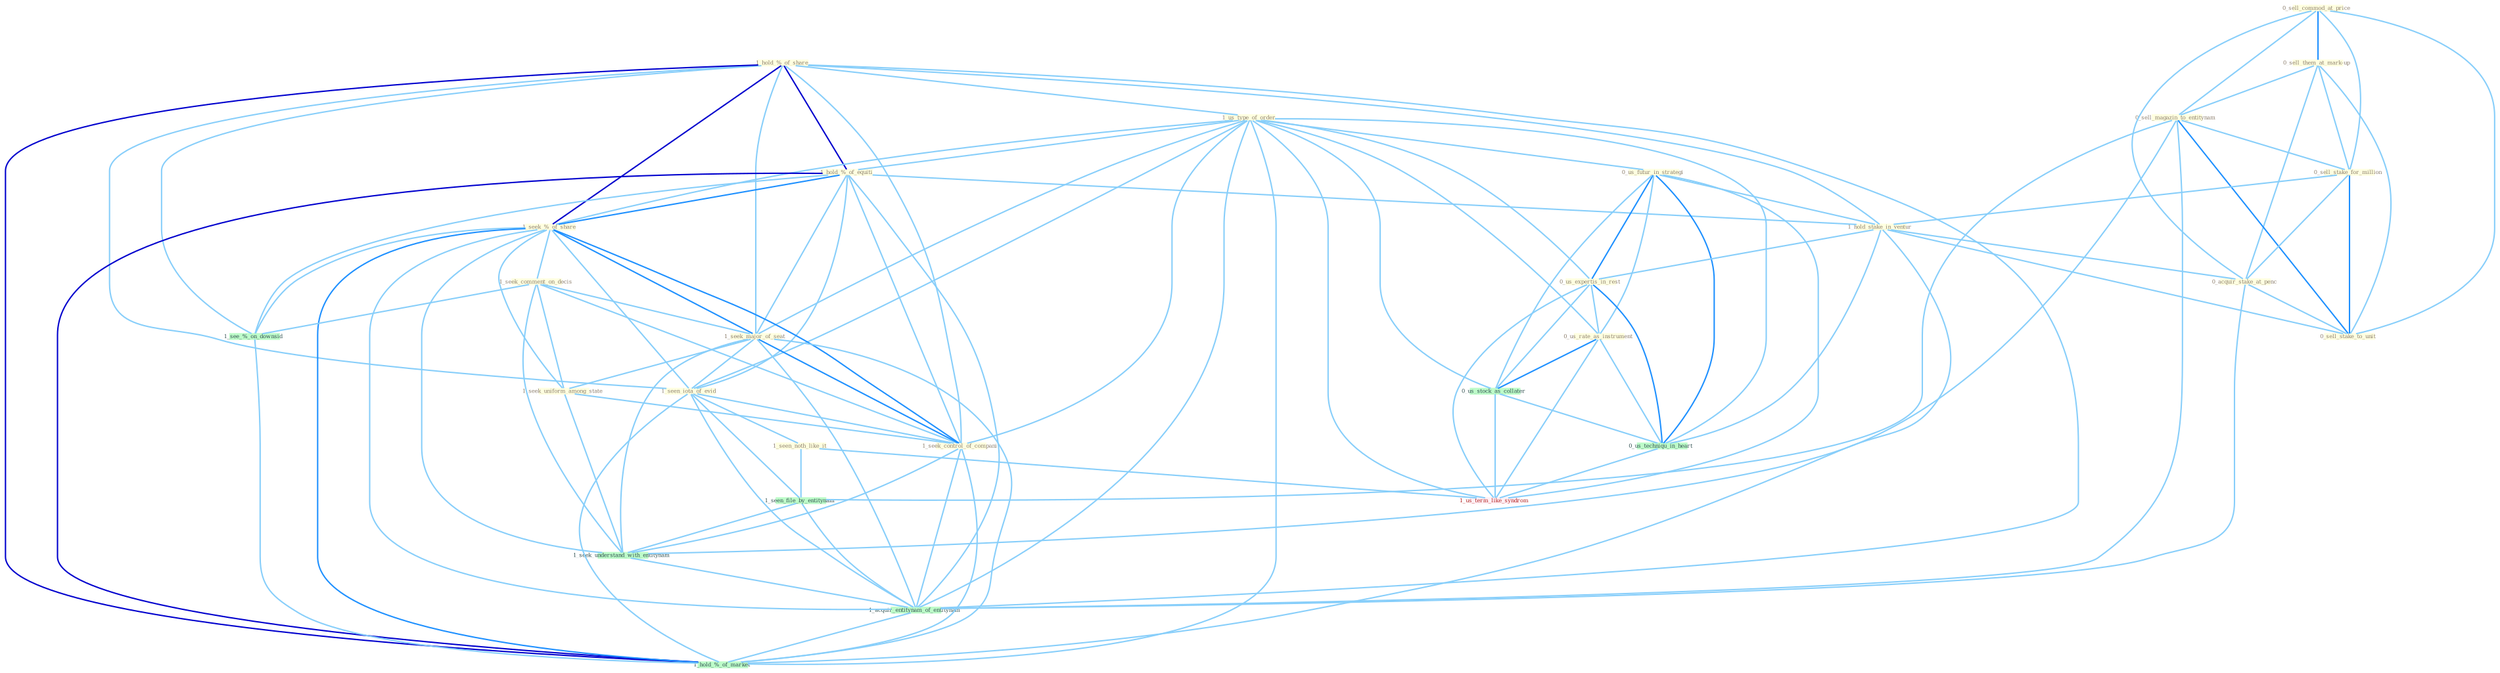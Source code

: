 Graph G{ 
    node
    [shape=polygon,style=filled,width=.5,height=.06,color="#BDFCC9",fixedsize=true,fontsize=4,
    fontcolor="#2f4f4f"];
    {node
    [color="#ffffe0", fontcolor="#8b7d6b"] "1_hold_%_of_share " "1_us_type_of_order " "1_hold_%_of_equiti " "1_seek_%_of_share " "0_sell_commod_at_price " "1_seek_comment_on_decis " "0_sell_them_at_mark-up " "0_us_futur_in_strategi " "1_seek_major_of_seat " "0_sell_magazin_to_entitynam " "1_seen_iota_of_evid " "0_sell_stake_for_million " "1_seek_uniform_among_state " "1_hold_stake_in_ventur " "1_seen_noth_like_it " "0_acquir_stake_at_penc " "0_us_expertis_in_rest " "0_sell_stake_to_unit " "1_seek_control_of_compani " "0_us_rate_as_instrument "}
{node [color="#fff0f5", fontcolor="#b22222"] "1_us_term_like_syndrom "}
edge [color="#B0E2FF"];

	"1_hold_%_of_share " -- "1_us_type_of_order " [w="1", color="#87cefa" ];
	"1_hold_%_of_share " -- "1_hold_%_of_equiti " [w="3", color="#0000cd" , len=0.6];
	"1_hold_%_of_share " -- "1_seek_%_of_share " [w="3", color="#0000cd" , len=0.6];
	"1_hold_%_of_share " -- "1_seek_major_of_seat " [w="1", color="#87cefa" ];
	"1_hold_%_of_share " -- "1_seen_iota_of_evid " [w="1", color="#87cefa" ];
	"1_hold_%_of_share " -- "1_hold_stake_in_ventur " [w="1", color="#87cefa" ];
	"1_hold_%_of_share " -- "1_seek_control_of_compani " [w="1", color="#87cefa" ];
	"1_hold_%_of_share " -- "1_acquir_entitynam_of_entitynam " [w="1", color="#87cefa" ];
	"1_hold_%_of_share " -- "1_see_%_on_downsid " [w="1", color="#87cefa" ];
	"1_hold_%_of_share " -- "1_hold_%_of_market " [w="3", color="#0000cd" , len=0.6];
	"1_us_type_of_order " -- "1_hold_%_of_equiti " [w="1", color="#87cefa" ];
	"1_us_type_of_order " -- "1_seek_%_of_share " [w="1", color="#87cefa" ];
	"1_us_type_of_order " -- "0_us_futur_in_strategi " [w="1", color="#87cefa" ];
	"1_us_type_of_order " -- "1_seek_major_of_seat " [w="1", color="#87cefa" ];
	"1_us_type_of_order " -- "1_seen_iota_of_evid " [w="1", color="#87cefa" ];
	"1_us_type_of_order " -- "0_us_expertis_in_rest " [w="1", color="#87cefa" ];
	"1_us_type_of_order " -- "1_seek_control_of_compani " [w="1", color="#87cefa" ];
	"1_us_type_of_order " -- "0_us_rate_as_instrument " [w="1", color="#87cefa" ];
	"1_us_type_of_order " -- "0_us_stock_as_collater " [w="1", color="#87cefa" ];
	"1_us_type_of_order " -- "1_acquir_entitynam_of_entitynam " [w="1", color="#87cefa" ];
	"1_us_type_of_order " -- "0_us_techniqu_in_heart " [w="1", color="#87cefa" ];
	"1_us_type_of_order " -- "1_us_term_like_syndrom " [w="1", color="#87cefa" ];
	"1_us_type_of_order " -- "1_hold_%_of_market " [w="1", color="#87cefa" ];
	"1_hold_%_of_equiti " -- "1_seek_%_of_share " [w="2", color="#1e90ff" , len=0.8];
	"1_hold_%_of_equiti " -- "1_seek_major_of_seat " [w="1", color="#87cefa" ];
	"1_hold_%_of_equiti " -- "1_seen_iota_of_evid " [w="1", color="#87cefa" ];
	"1_hold_%_of_equiti " -- "1_hold_stake_in_ventur " [w="1", color="#87cefa" ];
	"1_hold_%_of_equiti " -- "1_seek_control_of_compani " [w="1", color="#87cefa" ];
	"1_hold_%_of_equiti " -- "1_acquir_entitynam_of_entitynam " [w="1", color="#87cefa" ];
	"1_hold_%_of_equiti " -- "1_see_%_on_downsid " [w="1", color="#87cefa" ];
	"1_hold_%_of_equiti " -- "1_hold_%_of_market " [w="3", color="#0000cd" , len=0.6];
	"1_seek_%_of_share " -- "1_seek_comment_on_decis " [w="1", color="#87cefa" ];
	"1_seek_%_of_share " -- "1_seek_major_of_seat " [w="2", color="#1e90ff" , len=0.8];
	"1_seek_%_of_share " -- "1_seen_iota_of_evid " [w="1", color="#87cefa" ];
	"1_seek_%_of_share " -- "1_seek_uniform_among_state " [w="1", color="#87cefa" ];
	"1_seek_%_of_share " -- "1_seek_control_of_compani " [w="2", color="#1e90ff" , len=0.8];
	"1_seek_%_of_share " -- "1_seek_understand_with_entitynam " [w="1", color="#87cefa" ];
	"1_seek_%_of_share " -- "1_acquir_entitynam_of_entitynam " [w="1", color="#87cefa" ];
	"1_seek_%_of_share " -- "1_see_%_on_downsid " [w="1", color="#87cefa" ];
	"1_seek_%_of_share " -- "1_hold_%_of_market " [w="2", color="#1e90ff" , len=0.8];
	"0_sell_commod_at_price " -- "0_sell_them_at_mark-up " [w="2", color="#1e90ff" , len=0.8];
	"0_sell_commod_at_price " -- "0_sell_magazin_to_entitynam " [w="1", color="#87cefa" ];
	"0_sell_commod_at_price " -- "0_sell_stake_for_million " [w="1", color="#87cefa" ];
	"0_sell_commod_at_price " -- "0_acquir_stake_at_penc " [w="1", color="#87cefa" ];
	"0_sell_commod_at_price " -- "0_sell_stake_to_unit " [w="1", color="#87cefa" ];
	"1_seek_comment_on_decis " -- "1_seek_major_of_seat " [w="1", color="#87cefa" ];
	"1_seek_comment_on_decis " -- "1_seek_uniform_among_state " [w="1", color="#87cefa" ];
	"1_seek_comment_on_decis " -- "1_seek_control_of_compani " [w="1", color="#87cefa" ];
	"1_seek_comment_on_decis " -- "1_seek_understand_with_entitynam " [w="1", color="#87cefa" ];
	"1_seek_comment_on_decis " -- "1_see_%_on_downsid " [w="1", color="#87cefa" ];
	"0_sell_them_at_mark-up " -- "0_sell_magazin_to_entitynam " [w="1", color="#87cefa" ];
	"0_sell_them_at_mark-up " -- "0_sell_stake_for_million " [w="1", color="#87cefa" ];
	"0_sell_them_at_mark-up " -- "0_acquir_stake_at_penc " [w="1", color="#87cefa" ];
	"0_sell_them_at_mark-up " -- "0_sell_stake_to_unit " [w="1", color="#87cefa" ];
	"0_us_futur_in_strategi " -- "1_hold_stake_in_ventur " [w="1", color="#87cefa" ];
	"0_us_futur_in_strategi " -- "0_us_expertis_in_rest " [w="2", color="#1e90ff" , len=0.8];
	"0_us_futur_in_strategi " -- "0_us_rate_as_instrument " [w="1", color="#87cefa" ];
	"0_us_futur_in_strategi " -- "0_us_stock_as_collater " [w="1", color="#87cefa" ];
	"0_us_futur_in_strategi " -- "0_us_techniqu_in_heart " [w="2", color="#1e90ff" , len=0.8];
	"0_us_futur_in_strategi " -- "1_us_term_like_syndrom " [w="1", color="#87cefa" ];
	"1_seek_major_of_seat " -- "1_seen_iota_of_evid " [w="1", color="#87cefa" ];
	"1_seek_major_of_seat " -- "1_seek_uniform_among_state " [w="1", color="#87cefa" ];
	"1_seek_major_of_seat " -- "1_seek_control_of_compani " [w="2", color="#1e90ff" , len=0.8];
	"1_seek_major_of_seat " -- "1_seek_understand_with_entitynam " [w="1", color="#87cefa" ];
	"1_seek_major_of_seat " -- "1_acquir_entitynam_of_entitynam " [w="1", color="#87cefa" ];
	"1_seek_major_of_seat " -- "1_hold_%_of_market " [w="1", color="#87cefa" ];
	"0_sell_magazin_to_entitynam " -- "0_sell_stake_for_million " [w="1", color="#87cefa" ];
	"0_sell_magazin_to_entitynam " -- "0_sell_stake_to_unit " [w="2", color="#1e90ff" , len=0.8];
	"0_sell_magazin_to_entitynam " -- "1_seen_file_by_entitynam " [w="1", color="#87cefa" ];
	"0_sell_magazin_to_entitynam " -- "1_seek_understand_with_entitynam " [w="1", color="#87cefa" ];
	"0_sell_magazin_to_entitynam " -- "1_acquir_entitynam_of_entitynam " [w="1", color="#87cefa" ];
	"1_seen_iota_of_evid " -- "1_seen_noth_like_it " [w="1", color="#87cefa" ];
	"1_seen_iota_of_evid " -- "1_seek_control_of_compani " [w="1", color="#87cefa" ];
	"1_seen_iota_of_evid " -- "1_seen_file_by_entitynam " [w="1", color="#87cefa" ];
	"1_seen_iota_of_evid " -- "1_acquir_entitynam_of_entitynam " [w="1", color="#87cefa" ];
	"1_seen_iota_of_evid " -- "1_hold_%_of_market " [w="1", color="#87cefa" ];
	"0_sell_stake_for_million " -- "1_hold_stake_in_ventur " [w="1", color="#87cefa" ];
	"0_sell_stake_for_million " -- "0_acquir_stake_at_penc " [w="1", color="#87cefa" ];
	"0_sell_stake_for_million " -- "0_sell_stake_to_unit " [w="2", color="#1e90ff" , len=0.8];
	"1_seek_uniform_among_state " -- "1_seek_control_of_compani " [w="1", color="#87cefa" ];
	"1_seek_uniform_among_state " -- "1_seek_understand_with_entitynam " [w="1", color="#87cefa" ];
	"1_hold_stake_in_ventur " -- "0_acquir_stake_at_penc " [w="1", color="#87cefa" ];
	"1_hold_stake_in_ventur " -- "0_us_expertis_in_rest " [w="1", color="#87cefa" ];
	"1_hold_stake_in_ventur " -- "0_sell_stake_to_unit " [w="1", color="#87cefa" ];
	"1_hold_stake_in_ventur " -- "0_us_techniqu_in_heart " [w="1", color="#87cefa" ];
	"1_hold_stake_in_ventur " -- "1_hold_%_of_market " [w="1", color="#87cefa" ];
	"1_seen_noth_like_it " -- "1_seen_file_by_entitynam " [w="1", color="#87cefa" ];
	"1_seen_noth_like_it " -- "1_us_term_like_syndrom " [w="1", color="#87cefa" ];
	"0_acquir_stake_at_penc " -- "0_sell_stake_to_unit " [w="1", color="#87cefa" ];
	"0_acquir_stake_at_penc " -- "1_acquir_entitynam_of_entitynam " [w="1", color="#87cefa" ];
	"0_us_expertis_in_rest " -- "0_us_rate_as_instrument " [w="1", color="#87cefa" ];
	"0_us_expertis_in_rest " -- "0_us_stock_as_collater " [w="1", color="#87cefa" ];
	"0_us_expertis_in_rest " -- "0_us_techniqu_in_heart " [w="2", color="#1e90ff" , len=0.8];
	"0_us_expertis_in_rest " -- "1_us_term_like_syndrom " [w="1", color="#87cefa" ];
	"1_seek_control_of_compani " -- "1_seek_understand_with_entitynam " [w="1", color="#87cefa" ];
	"1_seek_control_of_compani " -- "1_acquir_entitynam_of_entitynam " [w="1", color="#87cefa" ];
	"1_seek_control_of_compani " -- "1_hold_%_of_market " [w="1", color="#87cefa" ];
	"0_us_rate_as_instrument " -- "0_us_stock_as_collater " [w="2", color="#1e90ff" , len=0.8];
	"0_us_rate_as_instrument " -- "0_us_techniqu_in_heart " [w="1", color="#87cefa" ];
	"0_us_rate_as_instrument " -- "1_us_term_like_syndrom " [w="1", color="#87cefa" ];
	"1_seen_file_by_entitynam " -- "1_seek_understand_with_entitynam " [w="1", color="#87cefa" ];
	"1_seen_file_by_entitynam " -- "1_acquir_entitynam_of_entitynam " [w="1", color="#87cefa" ];
	"0_us_stock_as_collater " -- "0_us_techniqu_in_heart " [w="1", color="#87cefa" ];
	"0_us_stock_as_collater " -- "1_us_term_like_syndrom " [w="1", color="#87cefa" ];
	"1_seek_understand_with_entitynam " -- "1_acquir_entitynam_of_entitynam " [w="1", color="#87cefa" ];
	"1_acquir_entitynam_of_entitynam " -- "1_hold_%_of_market " [w="1", color="#87cefa" ];
	"0_us_techniqu_in_heart " -- "1_us_term_like_syndrom " [w="1", color="#87cefa" ];
	"1_see_%_on_downsid " -- "1_hold_%_of_market " [w="1", color="#87cefa" ];
}